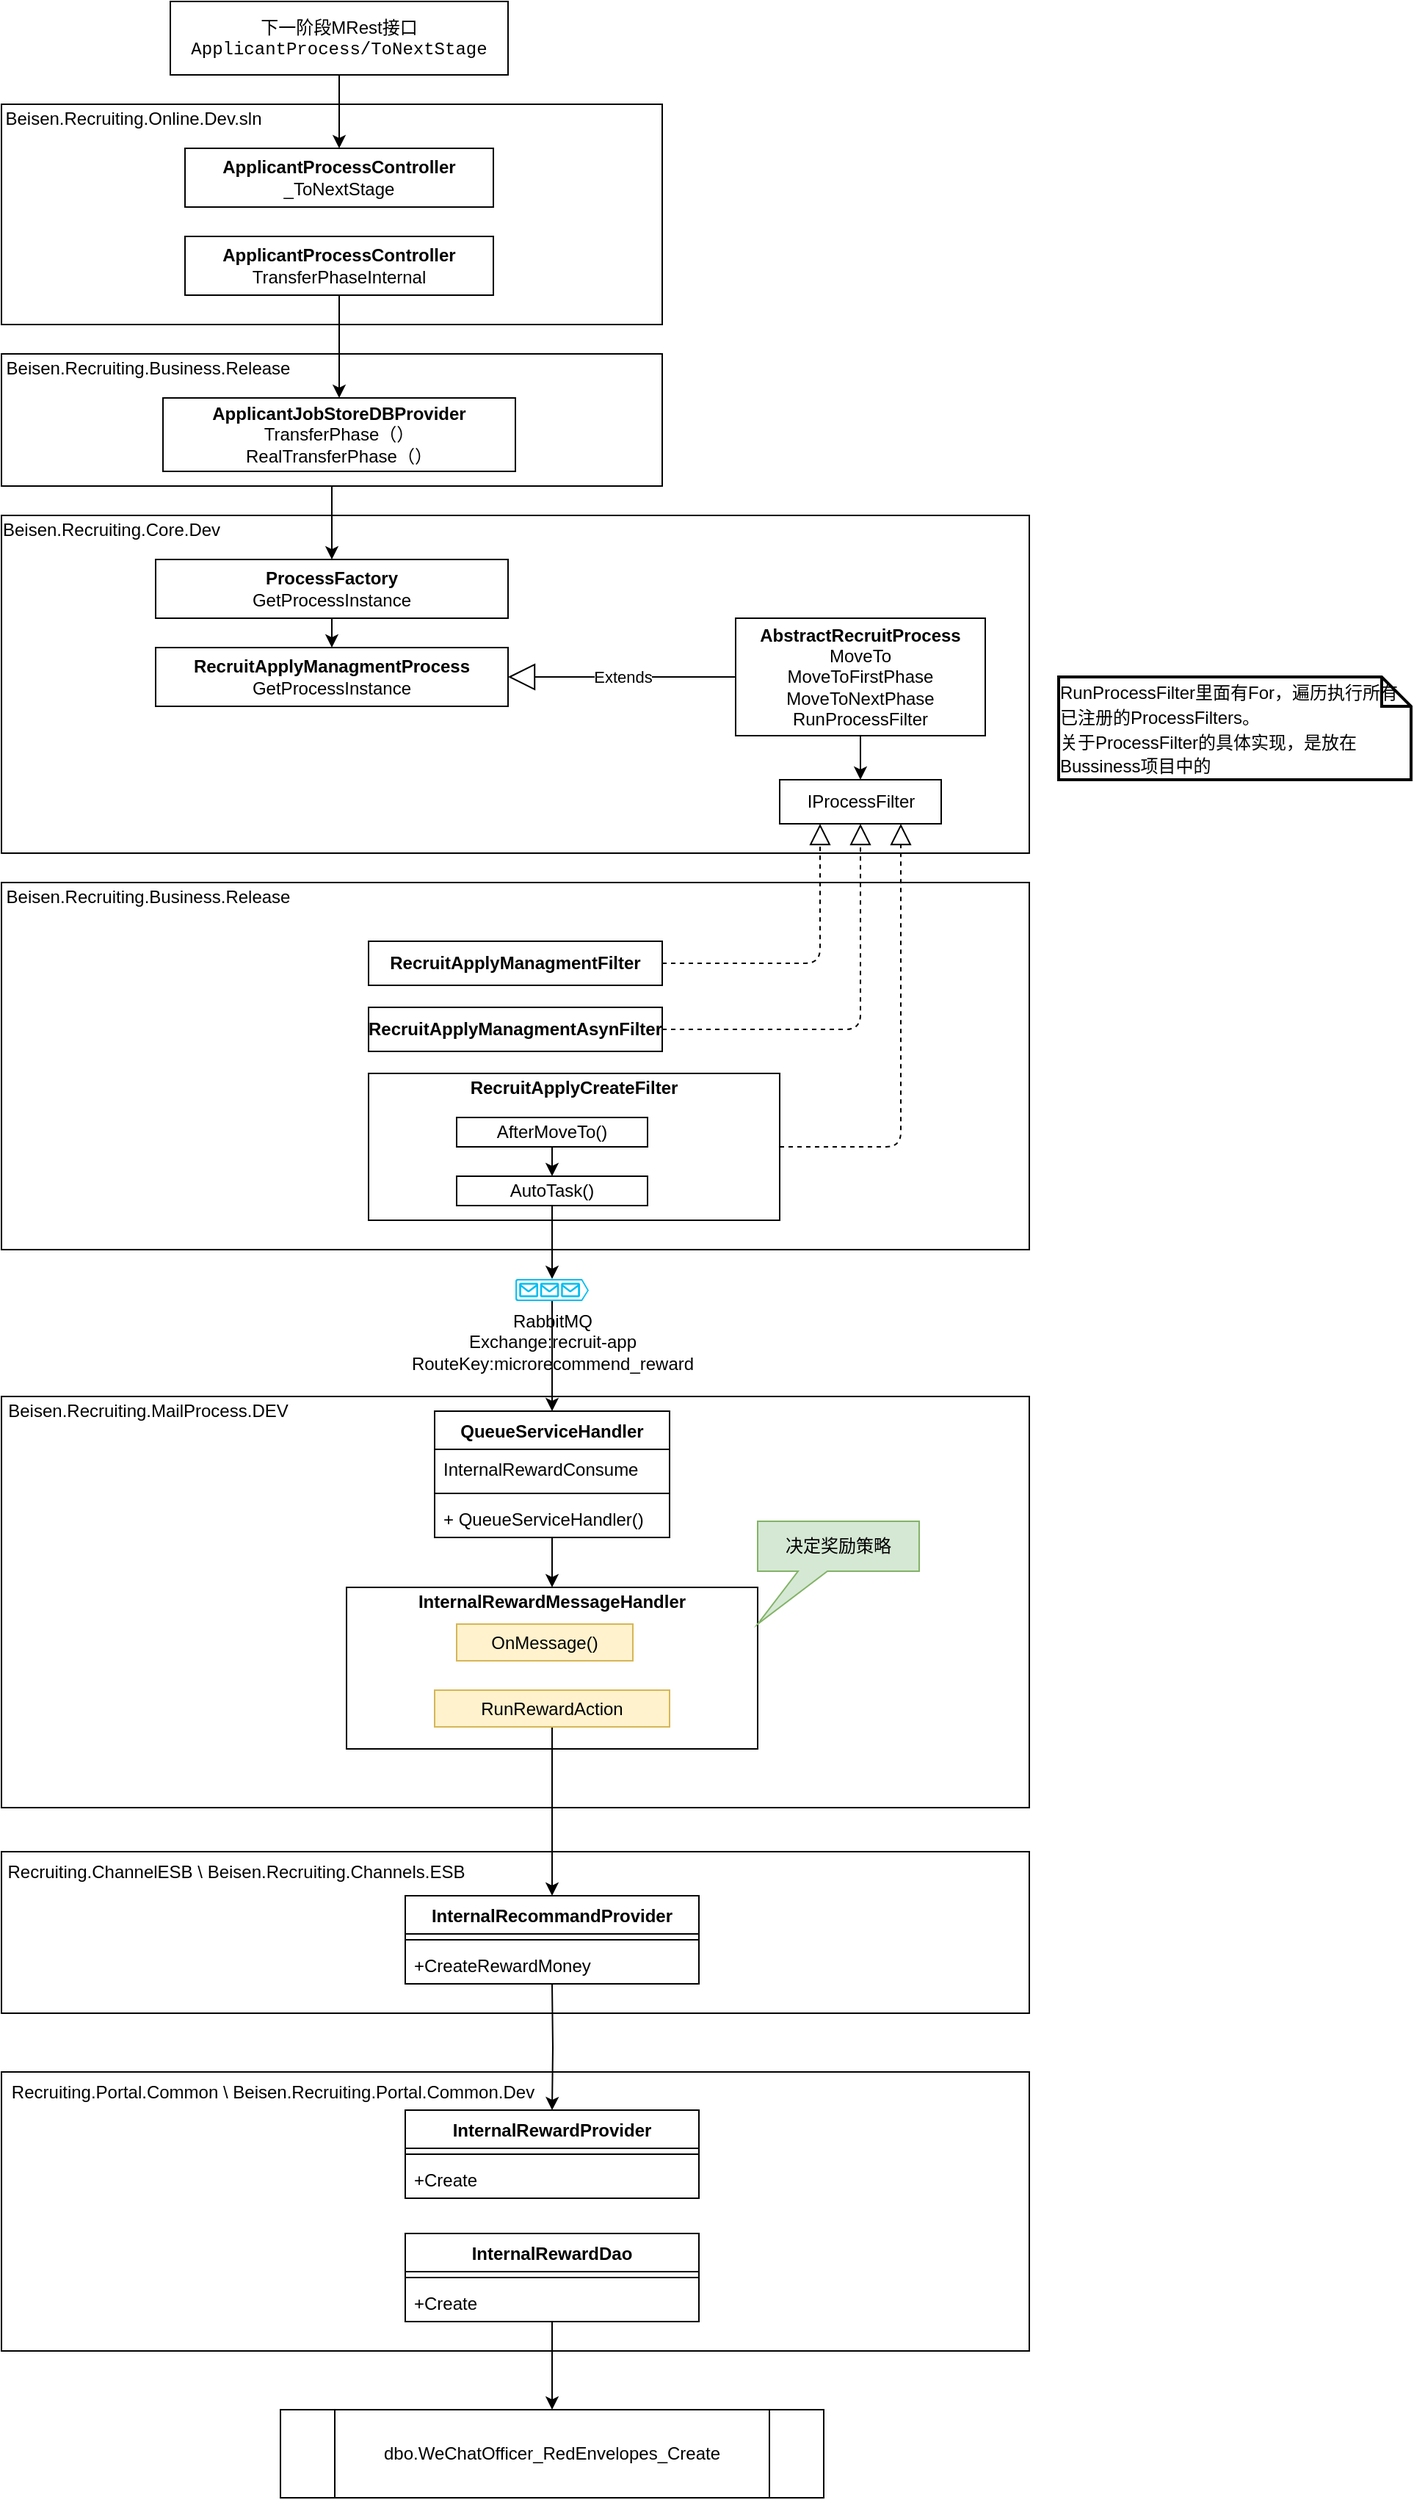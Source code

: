 <mxfile version="13.8.5" type="github">
  <diagram id="znxqZrtz4kE08w6qVu8f" name="Page-1">
    <mxGraphModel dx="1422" dy="762" grid="1" gridSize="10" guides="1" tooltips="1" connect="1" arrows="1" fold="1" page="1" pageScale="1" pageWidth="1654" pageHeight="2336" math="0" shadow="0">
      <root>
        <mxCell id="0" />
        <mxCell id="1" parent="0" />
        <mxCell id="GR9TSndTyU79bXKK3APz-1" value="下一阶段MRest接口&lt;br&gt;&lt;span style=&quot;font-family: &amp;#34;consolas&amp;#34; , &amp;#34;lucida console&amp;#34; , &amp;#34;courier new&amp;#34; , monospace ; text-align: left&quot;&gt;ApplicantProcess/ToNextStage&lt;/span&gt;" style="whiteSpace=wrap;html=1;" parent="1" vertex="1">
          <mxGeometry x="545" y="90" width="230" height="50" as="geometry" />
        </mxCell>
        <mxCell id="GR9TSndTyU79bXKK3APz-2" value="" style="whiteSpace=wrap;html=1;" parent="1" vertex="1">
          <mxGeometry x="430" y="160" width="450" height="150" as="geometry" />
        </mxCell>
        <mxCell id="GR9TSndTyU79bXKK3APz-3" value="Beisen.Recruiting.Online.Dev.sln" style="text;html=1;strokeColor=none;fillColor=none;align=center;verticalAlign=middle;whiteSpace=wrap;" parent="1" vertex="1">
          <mxGeometry x="430" y="160" width="180" height="20" as="geometry" />
        </mxCell>
        <mxCell id="GR9TSndTyU79bXKK3APz-4" value="&lt;b&gt;ApplicantProcessController&lt;/b&gt;&lt;br&gt;_ToNextStage" style="whiteSpace=wrap;html=1;" parent="1" vertex="1">
          <mxGeometry x="555" y="190" width="210" height="40" as="geometry" />
        </mxCell>
        <mxCell id="GR9TSndTyU79bXKK3APz-5" value="&lt;b&gt;ApplicantProcessController&lt;/b&gt;&lt;br&gt;TransferPhaseInternal" style="whiteSpace=wrap;html=1;" parent="1" vertex="1">
          <mxGeometry x="555" y="250" width="210" height="40" as="geometry" />
        </mxCell>
        <mxCell id="GR9TSndTyU79bXKK3APz-6" value="" style="whiteSpace=wrap;html=1;" parent="1" vertex="1">
          <mxGeometry x="430" y="330" width="450" height="90" as="geometry" />
        </mxCell>
        <mxCell id="GR9TSndTyU79bXKK3APz-7" value="Beisen.Recruiting.Business.Release" style="text;html=1;strokeColor=none;fillColor=none;align=center;verticalAlign=middle;whiteSpace=wrap;" parent="1" vertex="1">
          <mxGeometry x="430" y="330" width="200" height="20" as="geometry" />
        </mxCell>
        <mxCell id="GR9TSndTyU79bXKK3APz-8" value="&lt;b&gt;ApplicantJobStoreDBProvider&lt;/b&gt;&lt;br&gt;TransferPhase（）&lt;br&gt;RealTransferPhase（）" style="whiteSpace=wrap;html=1;" parent="1" vertex="1">
          <mxGeometry x="540" y="360" width="240" height="50" as="geometry" />
        </mxCell>
        <mxCell id="GR9TSndTyU79bXKK3APz-9" value="" style="whiteSpace=wrap;html=1;" parent="1" vertex="1">
          <mxGeometry x="430" y="440" width="700" height="230" as="geometry" />
        </mxCell>
        <mxCell id="GR9TSndTyU79bXKK3APz-10" value="Beisen.Recruiting.Core.Dev" style="text;html=1;strokeColor=none;fillColor=none;align=center;verticalAlign=middle;whiteSpace=wrap;" parent="1" vertex="1">
          <mxGeometry x="430" y="440" width="150" height="20" as="geometry" />
        </mxCell>
        <mxCell id="GR9TSndTyU79bXKK3APz-47" style="edgeStyle=orthogonalEdgeStyle;orthogonalLoop=1;jettySize=auto;html=1;exitX=0.5;exitY=1;exitDx=0;exitDy=0;entryX=0.5;entryY=0;entryDx=0;entryDy=0;" parent="1" source="GR9TSndTyU79bXKK3APz-11" target="GR9TSndTyU79bXKK3APz-12" edge="1">
          <mxGeometry relative="1" as="geometry" />
        </mxCell>
        <mxCell id="GR9TSndTyU79bXKK3APz-11" value="&lt;b&gt;ProcessFactory&lt;/b&gt;&lt;br&gt;GetProcessInstance" style="whiteSpace=wrap;html=1;" parent="1" vertex="1">
          <mxGeometry x="535" y="470" width="240" height="40" as="geometry" />
        </mxCell>
        <mxCell id="GR9TSndTyU79bXKK3APz-12" value="&lt;b&gt;RecruitApplyManagmentProcess&lt;/b&gt;&lt;br&gt;GetProcessInstance" style="whiteSpace=wrap;html=1;" parent="1" vertex="1">
          <mxGeometry x="535" y="530" width="240" height="40" as="geometry" />
        </mxCell>
        <mxCell id="GR9TSndTyU79bXKK3APz-16" style="edgeStyle=orthogonalEdgeStyle;orthogonalLoop=1;jettySize=auto;html=1;exitX=0.5;exitY=1;exitDx=0;exitDy=0;entryX=0.5;entryY=0;entryDx=0;entryDy=0;" parent="1" source="GR9TSndTyU79bXKK3APz-13" target="GR9TSndTyU79bXKK3APz-15" edge="1">
          <mxGeometry relative="1" as="geometry" />
        </mxCell>
        <mxCell id="GR9TSndTyU79bXKK3APz-13" value="&lt;b&gt;AbstractRecruitProcess&lt;br&gt;&lt;/b&gt;MoveTo&lt;br&gt;MoveToFirstPhase&lt;br&gt;MoveToNextPhase&lt;br&gt;RunProcessFilter" style="whiteSpace=wrap;html=1;" parent="1" vertex="1">
          <mxGeometry x="930" y="510" width="170" height="80" as="geometry" />
        </mxCell>
        <mxCell id="GR9TSndTyU79bXKK3APz-14" value="Extends" style="endArrow=block;endSize=16;endFill=0;html=1;entryX=1;entryY=0.5;entryDx=0;entryDy=0;exitX=0;exitY=0.5;exitDx=0;exitDy=0;" parent="1" source="GR9TSndTyU79bXKK3APz-13" target="GR9TSndTyU79bXKK3APz-12" edge="1">
          <mxGeometry width="160" relative="1" as="geometry">
            <mxPoint x="190" y="550" as="sourcePoint" />
            <mxPoint x="350" y="550" as="targetPoint" />
          </mxGeometry>
        </mxCell>
        <mxCell id="GR9TSndTyU79bXKK3APz-15" value="IProcessFilter" style="html=1;" parent="1" vertex="1">
          <mxGeometry x="960" y="620" width="110" height="30" as="geometry" />
        </mxCell>
        <mxCell id="GR9TSndTyU79bXKK3APz-17" value="&lt;div style=&quot;text-align: left&quot;&gt;&lt;span style=&quot;font-size: 12px ; color: rgb(0 , 0 , 0)&quot;&gt;RunProcessFilter里面有For，遍历执行所有已注册的ProcessFilters。&lt;/span&gt;&lt;/div&gt;&lt;font color=&quot;#000000&quot;&gt;&lt;div style=&quot;text-align: left&quot;&gt;&lt;span style=&quot;font-size: 12px&quot;&gt;关于ProcessFilter的具体实现，是放在Bussiness项目中的&lt;/span&gt;&lt;/div&gt;&lt;/font&gt;" style="shape=note;strokeWidth=2;fontSize=14;size=20;whiteSpace=wrap;html=1;" parent="1" vertex="1">
          <mxGeometry x="1150" y="550" width="240" height="70" as="geometry" />
        </mxCell>
        <mxCell id="GR9TSndTyU79bXKK3APz-18" value="" style="whiteSpace=wrap;html=1;" parent="1" vertex="1">
          <mxGeometry x="430" y="690" width="700" height="250" as="geometry" />
        </mxCell>
        <mxCell id="GR9TSndTyU79bXKK3APz-19" value="Beisen.Recruiting.Business.Release" style="text;html=1;strokeColor=none;fillColor=none;align=center;verticalAlign=middle;whiteSpace=wrap;" parent="1" vertex="1">
          <mxGeometry x="430" y="690" width="200" height="20" as="geometry" />
        </mxCell>
        <mxCell id="GR9TSndTyU79bXKK3APz-20" value="&lt;span&gt;&lt;b&gt;RecruitApplyManagmentAsynFilter&lt;/b&gt;&lt;/span&gt;" style="whiteSpace=wrap;html=1;" parent="1" vertex="1">
          <mxGeometry x="680" y="775" width="200" height="30" as="geometry" />
        </mxCell>
        <mxCell id="GR9TSndTyU79bXKK3APz-21" value="&lt;b&gt;RecruitApplyManagmentFilter&lt;/b&gt;" style="whiteSpace=wrap;html=1;" parent="1" vertex="1">
          <mxGeometry x="680" y="730" width="200" height="30" as="geometry" />
        </mxCell>
        <mxCell id="GR9TSndTyU79bXKK3APz-22" value="" style="whiteSpace=wrap;html=1;" parent="1" vertex="1">
          <mxGeometry x="680" y="820" width="280" height="100" as="geometry" />
        </mxCell>
        <mxCell id="GR9TSndTyU79bXKK3APz-23" value="" style="endArrow=block;dashed=1;endFill=0;endSize=12;html=1;exitX=1;exitY=0.5;exitDx=0;exitDy=0;entryX=0.25;entryY=1;entryDx=0;entryDy=0;edgeStyle=orthogonalEdgeStyle;" parent="1" source="GR9TSndTyU79bXKK3APz-21" target="GR9TSndTyU79bXKK3APz-15" edge="1">
          <mxGeometry width="160" relative="1" as="geometry">
            <mxPoint x="970" y="860" as="sourcePoint" />
            <mxPoint x="1130" y="860" as="targetPoint" />
          </mxGeometry>
        </mxCell>
        <mxCell id="GR9TSndTyU79bXKK3APz-24" value="" style="endArrow=block;dashed=1;endFill=0;endSize=12;html=1;exitX=1;exitY=0.5;exitDx=0;exitDy=0;edgeStyle=orthogonalEdgeStyle;entryX=0.5;entryY=1;entryDx=0;entryDy=0;" parent="1" source="GR9TSndTyU79bXKK3APz-20" target="GR9TSndTyU79bXKK3APz-15" edge="1">
          <mxGeometry width="160" relative="1" as="geometry">
            <mxPoint x="970" y="875" as="sourcePoint" />
            <mxPoint x="1180" y="820" as="targetPoint" />
          </mxGeometry>
        </mxCell>
        <mxCell id="GR9TSndTyU79bXKK3APz-25" value="" style="endArrow=block;dashed=1;endFill=0;endSize=12;html=1;exitX=1;exitY=0.5;exitDx=0;exitDy=0;entryX=0.75;entryY=1;entryDx=0;entryDy=0;edgeStyle=orthogonalEdgeStyle;" parent="1" source="GR9TSndTyU79bXKK3APz-22" target="GR9TSndTyU79bXKK3APz-15" edge="1">
          <mxGeometry width="160" relative="1" as="geometry">
            <mxPoint x="980" y="885" as="sourcePoint" />
            <mxPoint x="1035" y="780" as="targetPoint" />
          </mxGeometry>
        </mxCell>
        <mxCell id="GR9TSndTyU79bXKK3APz-27" value="&lt;b&gt;RecruitApplyCreateFilter&lt;/b&gt;" style="text;html=1;strokeColor=none;fillColor=none;align=center;verticalAlign=middle;whiteSpace=wrap;" parent="1" vertex="1">
          <mxGeometry x="740" y="820" width="160" height="20" as="geometry" />
        </mxCell>
        <mxCell id="GR9TSndTyU79bXKK3APz-31" style="edgeStyle=orthogonalEdgeStyle;orthogonalLoop=1;jettySize=auto;html=1;exitX=0.5;exitY=1;exitDx=0;exitDy=0;" parent="1" source="GR9TSndTyU79bXKK3APz-28" edge="1">
          <mxGeometry relative="1" as="geometry">
            <mxPoint x="805" y="890" as="targetPoint" />
          </mxGeometry>
        </mxCell>
        <mxCell id="GR9TSndTyU79bXKK3APz-28" value="AfterMoveTo()" style="whiteSpace=wrap;html=1;" parent="1" vertex="1">
          <mxGeometry x="740" y="850" width="130" height="20" as="geometry" />
        </mxCell>
        <mxCell id="GR9TSndTyU79bXKK3APz-34" style="edgeStyle=orthogonalEdgeStyle;orthogonalLoop=1;jettySize=auto;html=1;exitX=0.5;exitY=1;exitDx=0;exitDy=0;entryX=0.5;entryY=0;entryDx=0;entryDy=0;entryPerimeter=0;" parent="1" source="GR9TSndTyU79bXKK3APz-30" target="GR9TSndTyU79bXKK3APz-33" edge="1">
          <mxGeometry relative="1" as="geometry" />
        </mxCell>
        <mxCell id="GR9TSndTyU79bXKK3APz-30" value="AutoTask()" style="whiteSpace=wrap;html=1;" parent="1" vertex="1">
          <mxGeometry x="740" y="890" width="130" height="20" as="geometry" />
        </mxCell>
        <mxCell id="GR9TSndTyU79bXKK3APz-33" value="RabbitMQ&lt;br&gt;Exchange:recruit-app&lt;br&gt;RouteKey:microrecommend_reward" style="verticalLabelPosition=bottom;html=1;verticalAlign=top;align=center;strokeColor=none;shape=mxgraph.azure.queue_generic;pointerEvents=1;" parent="1" vertex="1">
          <mxGeometry x="780" y="960" width="50" height="15" as="geometry" />
        </mxCell>
        <mxCell id="GR9TSndTyU79bXKK3APz-35" value="" style="whiteSpace=wrap;html=1;" parent="1" vertex="1">
          <mxGeometry x="430" y="1040" width="700" height="280" as="geometry" />
        </mxCell>
        <mxCell id="GR9TSndTyU79bXKK3APz-36" value="Beisen.Recruiting.MailProcess.DEV" style="text;html=1;strokeColor=none;fillColor=none;align=center;verticalAlign=middle;whiteSpace=wrap;" parent="1" vertex="1">
          <mxGeometry x="430" y="1040" width="200" height="20" as="geometry" />
        </mxCell>
        <mxCell id="GR9TSndTyU79bXKK3APz-43" value="&lt;br&gt;" style="html=1;" parent="1" vertex="1">
          <mxGeometry x="665" y="1170" width="280" height="110" as="geometry" />
        </mxCell>
        <mxCell id="GR9TSndTyU79bXKK3APz-44" style="edgeStyle=orthogonalEdgeStyle;orthogonalLoop=1;jettySize=auto;html=1;exitX=0.5;exitY=1;exitDx=0;exitDy=0;exitPerimeter=0;entryX=0.5;entryY=0;entryDx=0;entryDy=0;" parent="1" source="GR9TSndTyU79bXKK3APz-33" target="GR9TSndTyU79bXKK3APz-39" edge="1">
          <mxGeometry relative="1" as="geometry" />
        </mxCell>
        <mxCell id="GR9TSndTyU79bXKK3APz-45" value="" style="edgeStyle=orthogonalEdgeStyle;orthogonalLoop=1;jettySize=auto;html=1;" parent="1" source="GR9TSndTyU79bXKK3APz-39" target="GR9TSndTyU79bXKK3APz-43" edge="1">
          <mxGeometry relative="1" as="geometry" />
        </mxCell>
        <mxCell id="GR9TSndTyU79bXKK3APz-39" value="QueueServiceHandler" style="swimlane;fontStyle=1;align=center;verticalAlign=top;childLayout=stackLayout;horizontal=1;startSize=26;horizontalStack=0;resizeParent=1;resizeParentMax=0;resizeLast=0;collapsible=1;marginBottom=0;" parent="1" vertex="1">
          <mxGeometry x="725" y="1050" width="160" height="86" as="geometry" />
        </mxCell>
        <mxCell id="GR9TSndTyU79bXKK3APz-40" value="InternalRewardConsume" style="text;strokeColor=none;fillColor=none;align=left;verticalAlign=top;spacingLeft=4;spacingRight=4;overflow=hidden;rotatable=0;points=[[0,0.5],[1,0.5]];portConstraint=eastwest;" parent="GR9TSndTyU79bXKK3APz-39" vertex="1">
          <mxGeometry y="26" width="160" height="26" as="geometry" />
        </mxCell>
        <mxCell id="GR9TSndTyU79bXKK3APz-41" value="" style="line;strokeWidth=1;fillColor=none;align=left;verticalAlign=middle;spacingTop=-1;spacingLeft=3;spacingRight=3;rotatable=0;labelPosition=right;points=[];portConstraint=eastwest;" parent="GR9TSndTyU79bXKK3APz-39" vertex="1">
          <mxGeometry y="52" width="160" height="8" as="geometry" />
        </mxCell>
        <mxCell id="GR9TSndTyU79bXKK3APz-42" value="+ QueueServiceHandler()" style="text;strokeColor=none;fillColor=none;align=left;verticalAlign=top;spacingLeft=4;spacingRight=4;overflow=hidden;rotatable=0;points=[[0,0.5],[1,0.5]];portConstraint=eastwest;" parent="GR9TSndTyU79bXKK3APz-39" vertex="1">
          <mxGeometry y="60" width="160" height="26" as="geometry" />
        </mxCell>
        <mxCell id="GR9TSndTyU79bXKK3APz-48" style="edgeStyle=orthogonalEdgeStyle;orthogonalLoop=1;jettySize=auto;html=1;exitX=0.5;exitY=1;exitDx=0;exitDy=0;entryX=0.5;entryY=0;entryDx=0;entryDy=0;" parent="1" source="GR9TSndTyU79bXKK3APz-5" target="GR9TSndTyU79bXKK3APz-8" edge="1">
          <mxGeometry relative="1" as="geometry" />
        </mxCell>
        <mxCell id="GR9TSndTyU79bXKK3APz-49" value="" style="html=1;" parent="1" vertex="1">
          <mxGeometry x="430" y="1350" width="700" height="110" as="geometry" />
        </mxCell>
        <mxCell id="GR9TSndTyU79bXKK3APz-50" value="Recruiting.ChannelESB \ Beisen.Recruiting.Channels.ESB" style="text;align=center;fontStyle=0;verticalAlign=middle;spacingLeft=3;spacingRight=3;strokeColor=none;rotatable=0;points=[[0,0.5],[1,0.5]];portConstraint=eastwest;" parent="1" vertex="1">
          <mxGeometry x="430" y="1350" width="320" height="26" as="geometry" />
        </mxCell>
        <mxCell id="NxPdzSMRNZK8Bt3Fetg3-1" value="&lt;b&gt;InternalRewardMessageHandler&lt;/b&gt;" style="text;html=1;strokeColor=none;fillColor=none;align=center;verticalAlign=middle;whiteSpace=wrap;" parent="1" vertex="1">
          <mxGeometry x="685" y="1170" width="240" height="20" as="geometry" />
        </mxCell>
        <mxCell id="NxPdzSMRNZK8Bt3Fetg3-2" value="OnMessage()" style="whiteSpace=wrap;html=1;fillColor=#fff2cc;strokeColor=#d6b656;" parent="1" vertex="1">
          <mxGeometry x="740" y="1195" width="120" height="25" as="geometry" />
        </mxCell>
        <mxCell id="3kUYyvX7TK8sNYkam1Sv-15" style="edgeStyle=orthogonalEdgeStyle;rounded=0;orthogonalLoop=1;jettySize=auto;html=1;exitX=0.5;exitY=1;exitDx=0;exitDy=0;" parent="1" source="NxPdzSMRNZK8Bt3Fetg3-3" target="3kUYyvX7TK8sNYkam1Sv-1" edge="1">
          <mxGeometry relative="1" as="geometry" />
        </mxCell>
        <mxCell id="NxPdzSMRNZK8Bt3Fetg3-3" value="RunRewardAction" style="whiteSpace=wrap;html=1;fillColor=#fff2cc;strokeColor=#d6b656;" parent="1" vertex="1">
          <mxGeometry x="725" y="1240" width="160" height="25" as="geometry" />
        </mxCell>
        <mxCell id="GR9TSndTyU79bXKK3APz-46" style="edgeStyle=orthogonalEdgeStyle;orthogonalLoop=1;jettySize=auto;html=1;exitX=0.5;exitY=1;exitDx=0;exitDy=0;" parent="1" source="GR9TSndTyU79bXKK3APz-6" target="GR9TSndTyU79bXKK3APz-11" edge="1">
          <mxGeometry relative="1" as="geometry" />
        </mxCell>
        <mxCell id="3kUYyvX7TK8sNYkam1Sv-1" value="InternalRecommandProvider" style="swimlane;fontStyle=1;align=center;verticalAlign=top;childLayout=stackLayout;horizontal=1;startSize=26;horizontalStack=0;resizeParent=1;resizeParentMax=0;resizeLast=0;collapsible=1;marginBottom=0;" parent="1" vertex="1">
          <mxGeometry x="705" y="1380" width="200" height="60" as="geometry" />
        </mxCell>
        <mxCell id="3kUYyvX7TK8sNYkam1Sv-3" value="" style="line;strokeWidth=1;fillColor=none;align=left;verticalAlign=middle;spacingTop=-1;spacingLeft=3;spacingRight=3;rotatable=0;labelPosition=right;points=[];portConstraint=eastwest;" parent="3kUYyvX7TK8sNYkam1Sv-1" vertex="1">
          <mxGeometry y="26" width="200" height="8" as="geometry" />
        </mxCell>
        <mxCell id="3kUYyvX7TK8sNYkam1Sv-4" value="+CreateRewardMoney" style="text;strokeColor=none;fillColor=none;align=left;verticalAlign=top;spacingLeft=4;spacingRight=4;overflow=hidden;rotatable=0;points=[[0,0.5],[1,0.5]];portConstraint=eastwest;" parent="3kUYyvX7TK8sNYkam1Sv-1" vertex="1">
          <mxGeometry y="34" width="200" height="26" as="geometry" />
        </mxCell>
        <mxCell id="3kUYyvX7TK8sNYkam1Sv-5" value="" style="html=1;" parent="1" vertex="1">
          <mxGeometry x="430" y="1500" width="700" height="190" as="geometry" />
        </mxCell>
        <mxCell id="3kUYyvX7TK8sNYkam1Sv-6" value="Recruiting.Portal.Common \ Beisen.Recruiting.Portal.Common.Dev" style="text;align=center;fontStyle=0;verticalAlign=middle;spacingLeft=3;spacingRight=3;strokeColor=none;rotatable=0;points=[[0,0.5],[1,0.5]];portConstraint=eastwest;" parent="1" vertex="1">
          <mxGeometry x="430" y="1500" width="370" height="26" as="geometry" />
        </mxCell>
        <mxCell id="3kUYyvX7TK8sNYkam1Sv-18" value="" style="edgeStyle=orthogonalEdgeStyle;rounded=0;orthogonalLoop=1;jettySize=auto;html=1;" parent="1" source="3kUYyvX7TK8sNYkam1Sv-10" target="3kUYyvX7TK8sNYkam1Sv-13" edge="1">
          <mxGeometry relative="1" as="geometry" />
        </mxCell>
        <mxCell id="3kUYyvX7TK8sNYkam1Sv-13" value="dbo.WeChatOfficer_RedEnvelopes_Create" style="shape=process;whiteSpace=wrap;html=1;backgroundOutline=1;" parent="1" vertex="1">
          <mxGeometry x="620" y="1730" width="370" height="60" as="geometry" />
        </mxCell>
        <mxCell id="3kUYyvX7TK8sNYkam1Sv-14" style="edgeStyle=orthogonalEdgeStyle;rounded=0;orthogonalLoop=1;jettySize=auto;html=1;exitX=0.5;exitY=1;exitDx=0;exitDy=0;entryX=0.5;entryY=0;entryDx=0;entryDy=0;" parent="1" source="GR9TSndTyU79bXKK3APz-1" target="GR9TSndTyU79bXKK3APz-4" edge="1">
          <mxGeometry relative="1" as="geometry" />
        </mxCell>
        <mxCell id="3kUYyvX7TK8sNYkam1Sv-16" style="edgeStyle=orthogonalEdgeStyle;rounded=0;orthogonalLoop=1;jettySize=auto;html=1;entryX=0.5;entryY=0;entryDx=0;entryDy=0;" parent="1" target="3kUYyvX7TK8sNYkam1Sv-7" edge="1">
          <mxGeometry relative="1" as="geometry">
            <mxPoint x="805" y="1440" as="sourcePoint" />
          </mxGeometry>
        </mxCell>
        <mxCell id="3kUYyvX7TK8sNYkam1Sv-7" value="InternalRewardProvider" style="swimlane;fontStyle=1;align=center;verticalAlign=top;childLayout=stackLayout;horizontal=1;startSize=26;horizontalStack=0;resizeParent=1;resizeParentMax=0;resizeLast=0;collapsible=1;marginBottom=0;" parent="1" vertex="1">
          <mxGeometry x="705" y="1526" width="200" height="60" as="geometry" />
        </mxCell>
        <mxCell id="3kUYyvX7TK8sNYkam1Sv-8" value="" style="line;strokeWidth=1;fillColor=none;align=left;verticalAlign=middle;spacingTop=-1;spacingLeft=3;spacingRight=3;rotatable=0;labelPosition=right;points=[];portConstraint=eastwest;" parent="3kUYyvX7TK8sNYkam1Sv-7" vertex="1">
          <mxGeometry y="26" width="200" height="8" as="geometry" />
        </mxCell>
        <mxCell id="3kUYyvX7TK8sNYkam1Sv-9" value="+Create" style="text;strokeColor=none;fillColor=none;align=left;verticalAlign=top;spacingLeft=4;spacingRight=4;overflow=hidden;rotatable=0;points=[[0,0.5],[1,0.5]];portConstraint=eastwest;" parent="3kUYyvX7TK8sNYkam1Sv-7" vertex="1">
          <mxGeometry y="34" width="200" height="26" as="geometry" />
        </mxCell>
        <mxCell id="3kUYyvX7TK8sNYkam1Sv-10" value="InternalRewardDao" style="swimlane;fontStyle=1;align=center;verticalAlign=top;childLayout=stackLayout;horizontal=1;startSize=26;horizontalStack=0;resizeParent=1;resizeParentMax=0;resizeLast=0;collapsible=1;marginBottom=0;" parent="1" vertex="1">
          <mxGeometry x="705" y="1610" width="200" height="60" as="geometry" />
        </mxCell>
        <mxCell id="3kUYyvX7TK8sNYkam1Sv-11" value="" style="line;strokeWidth=1;fillColor=none;align=left;verticalAlign=middle;spacingTop=-1;spacingLeft=3;spacingRight=3;rotatable=0;labelPosition=right;points=[];portConstraint=eastwest;" parent="3kUYyvX7TK8sNYkam1Sv-10" vertex="1">
          <mxGeometry y="26" width="200" height="8" as="geometry" />
        </mxCell>
        <mxCell id="3kUYyvX7TK8sNYkam1Sv-12" value="+Create" style="text;strokeColor=none;fillColor=none;align=left;verticalAlign=top;spacingLeft=4;spacingRight=4;overflow=hidden;rotatable=0;points=[[0,0.5],[1,0.5]];portConstraint=eastwest;" parent="3kUYyvX7TK8sNYkam1Sv-10" vertex="1">
          <mxGeometry y="34" width="200" height="26" as="geometry" />
        </mxCell>
        <mxCell id="3kUYyvX7TK8sNYkam1Sv-20" value="决定奖励策略" style="shape=callout;whiteSpace=wrap;html=1;perimeter=calloutPerimeter;size=36;position=0.25;position2=0;fillColor=#d5e8d4;strokeColor=#82b366;" parent="1" vertex="1">
          <mxGeometry x="945" y="1125" width="110" height="70" as="geometry" />
        </mxCell>
        <mxCell id="W0XvF5Tk98zsSoRB1tWw-2" value="" style="verticalLabelPosition=bottom;html=1;verticalAlign=top;align=center;strokeColor=none;fillColor=#00BEF2;shape=mxgraph.azure.queue_generic;pointerEvents=1;" vertex="1" parent="1">
          <mxGeometry x="780" y="960" width="50" height="15" as="geometry" />
        </mxCell>
      </root>
    </mxGraphModel>
  </diagram>
</mxfile>
